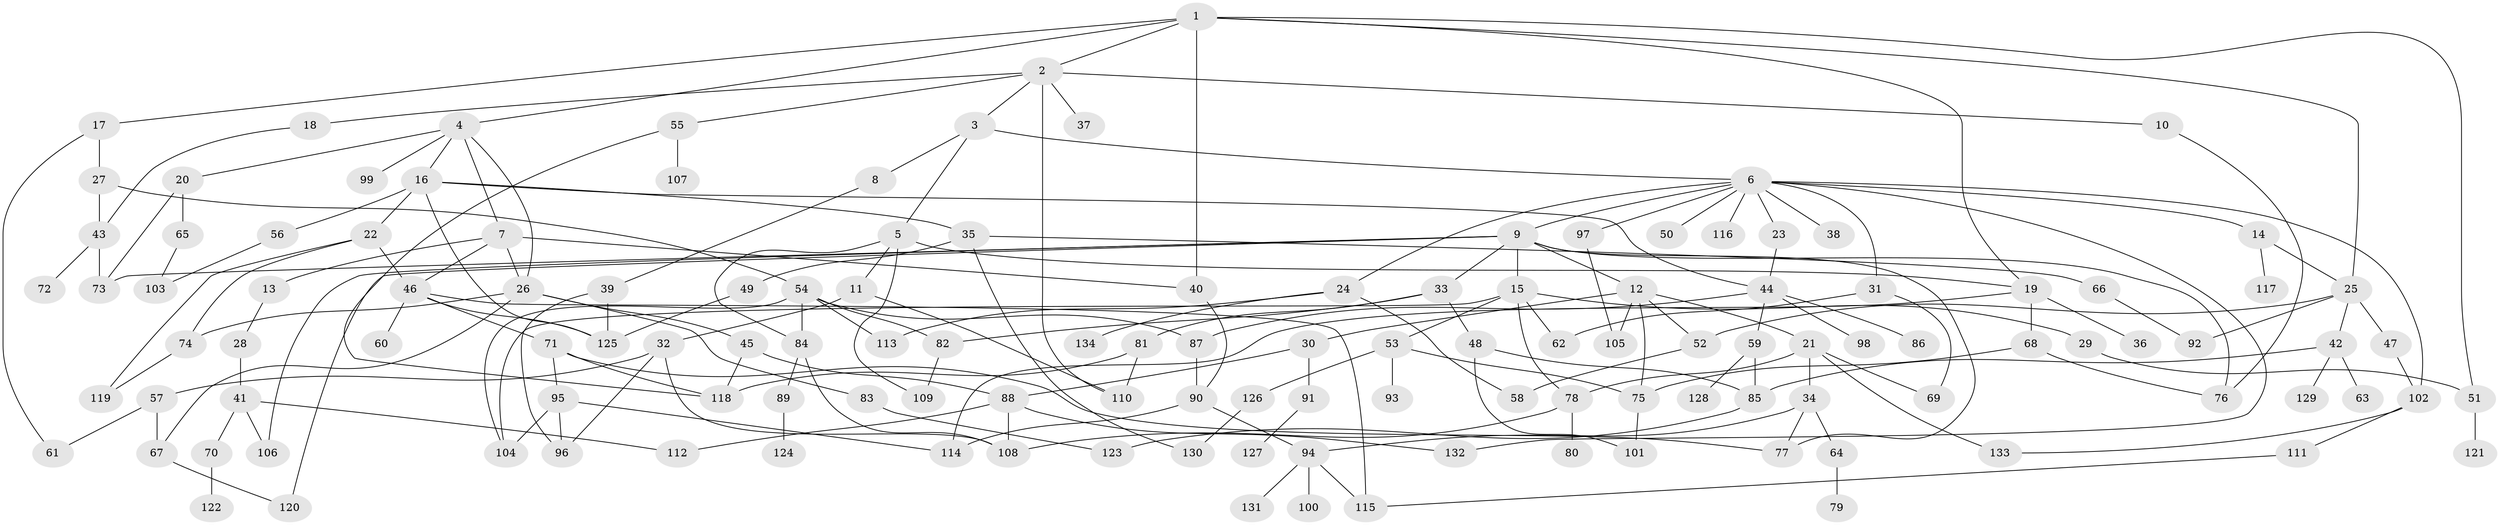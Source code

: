 // Generated by graph-tools (version 1.1) at 2025/13/03/09/25 04:13:21]
// undirected, 134 vertices, 199 edges
graph export_dot {
graph [start="1"]
  node [color=gray90,style=filled];
  1;
  2;
  3;
  4;
  5;
  6;
  7;
  8;
  9;
  10;
  11;
  12;
  13;
  14;
  15;
  16;
  17;
  18;
  19;
  20;
  21;
  22;
  23;
  24;
  25;
  26;
  27;
  28;
  29;
  30;
  31;
  32;
  33;
  34;
  35;
  36;
  37;
  38;
  39;
  40;
  41;
  42;
  43;
  44;
  45;
  46;
  47;
  48;
  49;
  50;
  51;
  52;
  53;
  54;
  55;
  56;
  57;
  58;
  59;
  60;
  61;
  62;
  63;
  64;
  65;
  66;
  67;
  68;
  69;
  70;
  71;
  72;
  73;
  74;
  75;
  76;
  77;
  78;
  79;
  80;
  81;
  82;
  83;
  84;
  85;
  86;
  87;
  88;
  89;
  90;
  91;
  92;
  93;
  94;
  95;
  96;
  97;
  98;
  99;
  100;
  101;
  102;
  103;
  104;
  105;
  106;
  107;
  108;
  109;
  110;
  111;
  112;
  113;
  114;
  115;
  116;
  117;
  118;
  119;
  120;
  121;
  122;
  123;
  124;
  125;
  126;
  127;
  128;
  129;
  130;
  131;
  132;
  133;
  134;
  1 -- 2;
  1 -- 4;
  1 -- 17;
  1 -- 25;
  1 -- 40;
  1 -- 51;
  1 -- 19;
  2 -- 3;
  2 -- 10;
  2 -- 18;
  2 -- 37;
  2 -- 55;
  2 -- 110;
  3 -- 5;
  3 -- 6;
  3 -- 8;
  4 -- 7;
  4 -- 16;
  4 -- 20;
  4 -- 99;
  4 -- 26;
  5 -- 11;
  5 -- 19;
  5 -- 84;
  5 -- 109;
  6 -- 9;
  6 -- 14;
  6 -- 23;
  6 -- 24;
  6 -- 31;
  6 -- 38;
  6 -- 50;
  6 -- 97;
  6 -- 116;
  6 -- 132;
  6 -- 102;
  7 -- 13;
  7 -- 26;
  7 -- 46;
  7 -- 40;
  8 -- 39;
  9 -- 12;
  9 -- 15;
  9 -- 33;
  9 -- 76;
  9 -- 77;
  9 -- 73;
  9 -- 120;
  9 -- 106;
  10 -- 76;
  11 -- 32;
  11 -- 110;
  12 -- 21;
  12 -- 30;
  12 -- 52;
  12 -- 105;
  12 -- 75;
  13 -- 28;
  14 -- 117;
  14 -- 25;
  15 -- 29;
  15 -- 53;
  15 -- 62;
  15 -- 104;
  15 -- 78;
  16 -- 22;
  16 -- 35;
  16 -- 44;
  16 -- 56;
  16 -- 125;
  17 -- 27;
  17 -- 61;
  18 -- 43;
  19 -- 36;
  19 -- 68;
  19 -- 114;
  20 -- 65;
  20 -- 73;
  21 -- 34;
  21 -- 69;
  21 -- 78;
  21 -- 133;
  22 -- 74;
  22 -- 119;
  22 -- 46;
  23 -- 44;
  24 -- 113;
  24 -- 134;
  24 -- 58;
  25 -- 42;
  25 -- 47;
  25 -- 52;
  25 -- 92;
  26 -- 45;
  26 -- 67;
  26 -- 83;
  26 -- 74;
  27 -- 54;
  27 -- 43;
  28 -- 41;
  29 -- 51;
  30 -- 91;
  30 -- 88;
  31 -- 69;
  31 -- 62;
  32 -- 57;
  32 -- 108;
  32 -- 96;
  33 -- 48;
  33 -- 81;
  33 -- 82;
  34 -- 64;
  34 -- 94;
  34 -- 77;
  35 -- 49;
  35 -- 66;
  35 -- 130;
  39 -- 125;
  39 -- 96;
  40 -- 90;
  41 -- 70;
  41 -- 106;
  41 -- 112;
  42 -- 63;
  42 -- 85;
  42 -- 129;
  43 -- 72;
  43 -- 73;
  44 -- 59;
  44 -- 86;
  44 -- 87;
  44 -- 98;
  45 -- 88;
  45 -- 118;
  46 -- 60;
  46 -- 71;
  46 -- 125;
  46 -- 115;
  47 -- 102;
  48 -- 85;
  48 -- 101;
  49 -- 125;
  51 -- 121;
  52 -- 58;
  53 -- 75;
  53 -- 93;
  53 -- 126;
  54 -- 82;
  54 -- 104;
  54 -- 84;
  54 -- 87;
  54 -- 113;
  55 -- 107;
  55 -- 118;
  56 -- 103;
  57 -- 61;
  57 -- 67;
  59 -- 128;
  59 -- 85;
  64 -- 79;
  65 -- 103;
  66 -- 92;
  67 -- 120;
  68 -- 76;
  68 -- 75;
  70 -- 122;
  71 -- 77;
  71 -- 95;
  71 -- 118;
  74 -- 119;
  75 -- 101;
  78 -- 80;
  78 -- 108;
  81 -- 110;
  81 -- 118;
  82 -- 109;
  83 -- 123;
  84 -- 89;
  84 -- 108;
  85 -- 123;
  87 -- 90;
  88 -- 132;
  88 -- 108;
  88 -- 112;
  89 -- 124;
  90 -- 94;
  90 -- 114;
  91 -- 127;
  94 -- 100;
  94 -- 131;
  94 -- 115;
  95 -- 96;
  95 -- 114;
  95 -- 104;
  97 -- 105;
  102 -- 111;
  102 -- 133;
  111 -- 115;
  126 -- 130;
}
